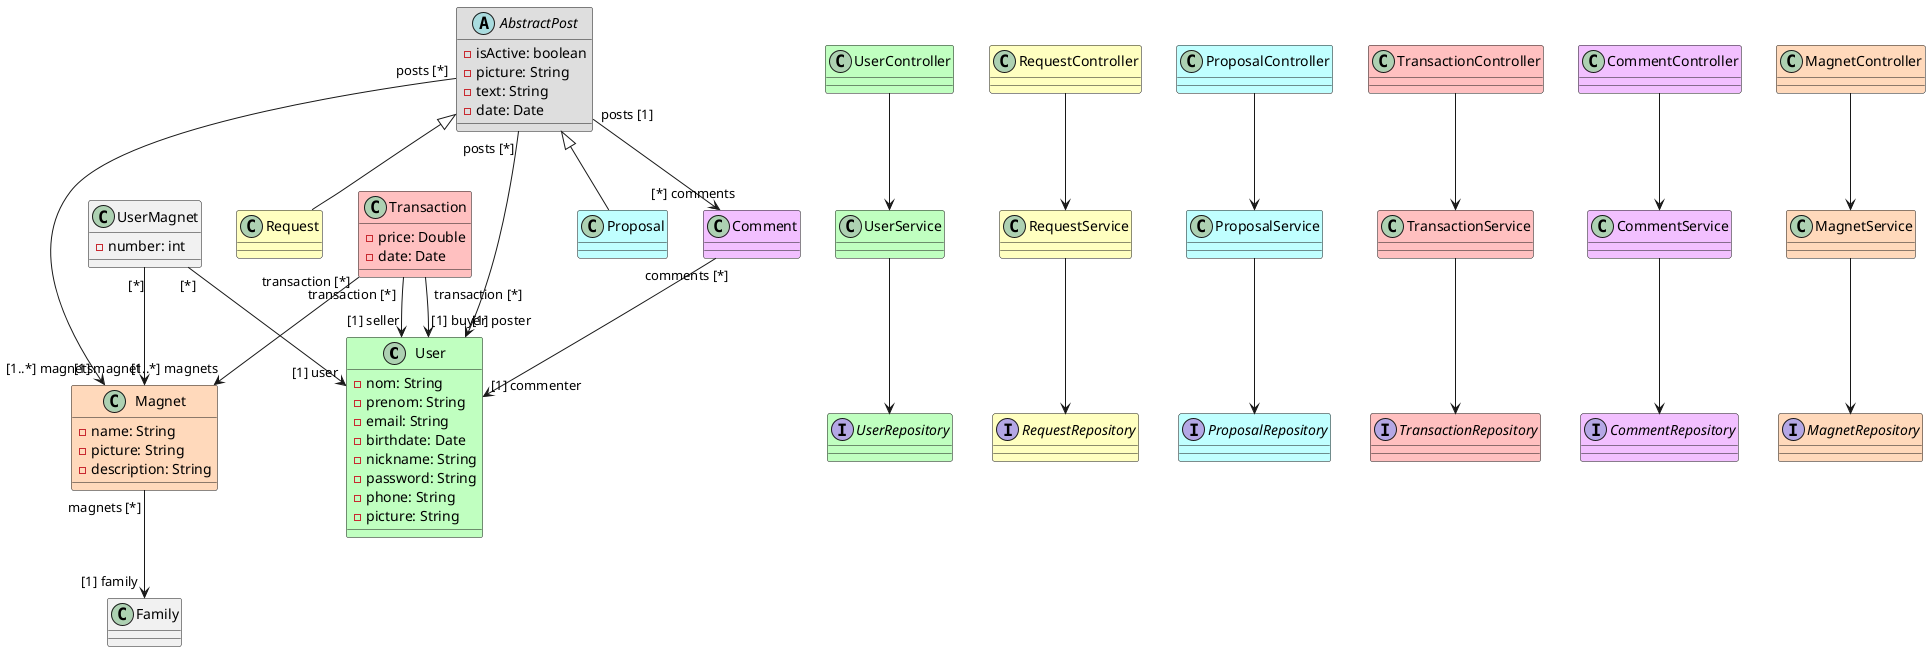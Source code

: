 @startuml "magnetrade_class"
allow_mixing
class User #C0FFC0 {
    -nom: String
    -prenom: String
    -email: String
    -birthdate: Date
    -nickname: String
    -password: String
    -phone: String
    -picture: String
}
class Request #FFFFC0 {

}
class Proposal #C0FFFF {

}
class Transaction #FFC0C0 {
    -price: Double
    -date: Date
}
abstract class AbstractPost #DEDEDE {
    -isActive: boolean
    -picture: String
    -text: String
    -date: Date
}
class Magnet #FFD9BB {
    -name: String
    -picture: String
    -description: String
}
class UserMagnet {
    -number: int
}
class Comment #F2C0FF {

}
class Family {

}
interface UserRepository #C0FFC0 {

}
class UserController #C0FFC0 {
    
}
class UserService #C0FFC0 {
    
}
interface RequestRepository #FFFFC0 {

}
class RequestController #FFFFC0 {
    
}
class RequestService #FFFFC0 {
    
}
interface ProposalRepository #C0FFFF {

}
class ProposalController #C0FFFF {
    
}
class ProposalService #C0FFFF {
    
}
interface TransactionRepository #FFC0C0 {

}
class TransactionController #FFC0C0 {
    
}
class TransactionService #FFC0C0 {
    
}
interface CommentRepository #F2C0FF {

}
class CommentController #F2C0FF {
    
}
class CommentService #F2C0FF {
    
}
interface MagnetRepository #FFD9BB {

}
class MagnetController #FFD9BB {
    
}
class MagnetService #FFD9BB {
    
}

Request -up-|> AbstractPost
Proposal -up-|> AbstractPost
AbstractPost "posts [*]" --> "[1] poster" User
AbstractPost "posts [*]" --> "[1..*] magnets" Magnet
AbstractPost "posts [1]" --> "[*] comments" Comment
Comment "comments [*]" --> "[1] commenter" User
Transaction "transaction [*]" --> "[1] seller" User
Transaction "transaction [*]" --> "[1] buyer" User
Transaction "transaction [*]" --> "[1..*] magnets" Magnet
Magnet "magnets [*]" --> "[1] family" Family
UserMagnet "[*]" --> "[1] magnet" Magnet
UserMagnet "[*]" --> "[1] user" User
MagnetController --> MagnetService
MagnetService --> MagnetRepository
UserController --> UserService
UserService --> UserRepository
RequestController --> RequestService
RequestService --> RequestRepository
ProposalController --> ProposalService
ProposalService --> ProposalRepository
TransactionController --> TransactionService
TransactionService --> TransactionRepository
CommentController --> CommentService
CommentService --> CommentRepository
@enduml